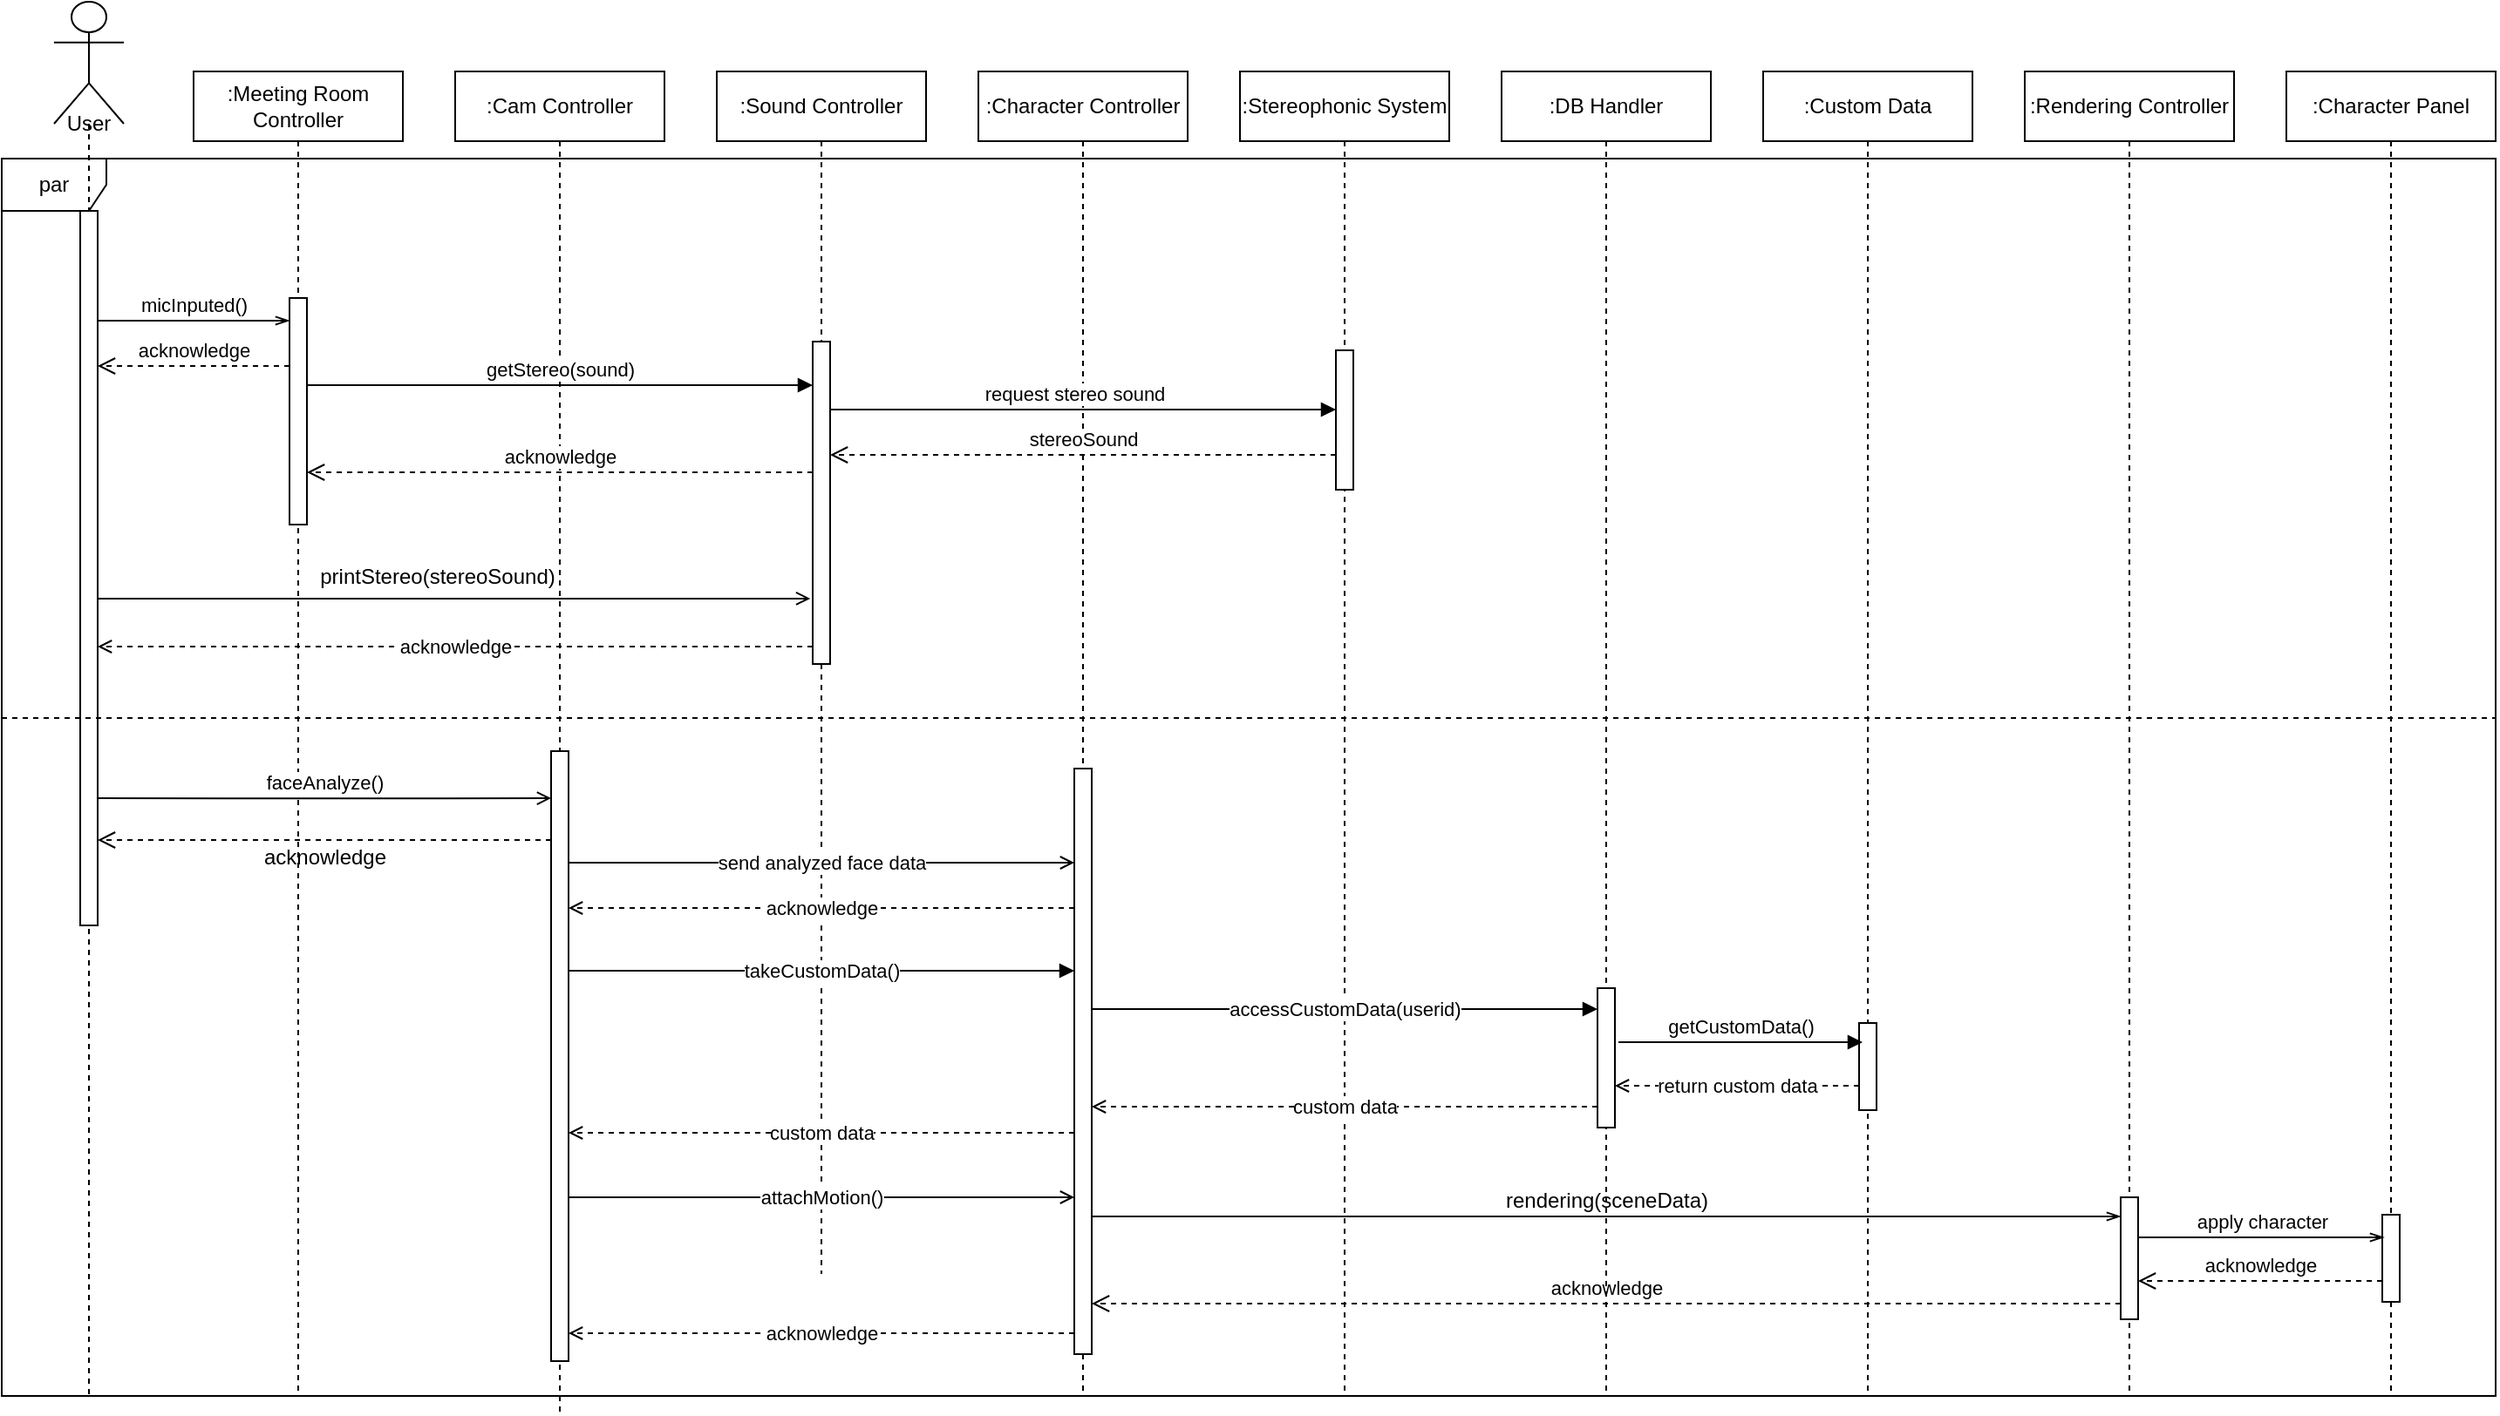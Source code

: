 <mxfile version="14.7.6" type="github">
  <diagram id="Ju46hfrnIvMHlg701ugM" name="Page-1">
    <mxGraphModel dx="1786" dy="794" grid="1" gridSize="10" guides="1" tooltips="1" connect="1" arrows="1" fold="1" page="1" pageScale="1" pageWidth="827" pageHeight="1169" math="0" shadow="0">
      <root>
        <mxCell id="0" />
        <mxCell id="1" parent="0" />
        <mxCell id="a5flfGsr-aM0QTPhlgH4-70" value="par" style="shape=umlFrame;whiteSpace=wrap;html=1;" parent="1" vertex="1">
          <mxGeometry x="50" y="140" width="1430" height="710" as="geometry" />
        </mxCell>
        <mxCell id="a5flfGsr-aM0QTPhlgH4-10" value=":Meeting Room Controller" style="shape=umlLifeline;perimeter=lifelinePerimeter;whiteSpace=wrap;html=1;container=1;collapsible=0;recursiveResize=0;outlineConnect=0;" parent="1" vertex="1">
          <mxGeometry x="160" y="90" width="120" height="760" as="geometry" />
        </mxCell>
        <mxCell id="a5flfGsr-aM0QTPhlgH4-23" value="" style="html=1;points=[];perimeter=orthogonalPerimeter;" parent="a5flfGsr-aM0QTPhlgH4-10" vertex="1">
          <mxGeometry x="55" y="130" width="10" height="130" as="geometry" />
        </mxCell>
        <mxCell id="a5flfGsr-aM0QTPhlgH4-11" value=":Cam Controller" style="shape=umlLifeline;perimeter=lifelinePerimeter;whiteSpace=wrap;html=1;container=1;collapsible=0;recursiveResize=0;outlineConnect=0;" parent="1" vertex="1">
          <mxGeometry x="310" y="90" width="120" height="770" as="geometry" />
        </mxCell>
        <mxCell id="a5flfGsr-aM0QTPhlgH4-27" value="" style="html=1;points=[];perimeter=orthogonalPerimeter;" parent="a5flfGsr-aM0QTPhlgH4-11" vertex="1">
          <mxGeometry x="55" y="390" width="10" height="350" as="geometry" />
        </mxCell>
        <mxCell id="a5flfGsr-aM0QTPhlgH4-12" value=":Sound Controller" style="shape=umlLifeline;perimeter=lifelinePerimeter;whiteSpace=wrap;html=1;container=1;collapsible=0;recursiveResize=0;outlineConnect=0;" parent="1" vertex="1">
          <mxGeometry x="460" y="90" width="120" height="690" as="geometry" />
        </mxCell>
        <mxCell id="a5flfGsr-aM0QTPhlgH4-28" value="" style="html=1;points=[];perimeter=orthogonalPerimeter;" parent="a5flfGsr-aM0QTPhlgH4-12" vertex="1">
          <mxGeometry x="55" y="155" width="10" height="185" as="geometry" />
        </mxCell>
        <mxCell id="a5flfGsr-aM0QTPhlgH4-14" value=":Stereophonic System" style="shape=umlLifeline;perimeter=lifelinePerimeter;whiteSpace=wrap;html=1;container=1;collapsible=0;recursiveResize=0;outlineConnect=0;" parent="1" vertex="1">
          <mxGeometry x="760" y="90" width="120" height="760" as="geometry" />
        </mxCell>
        <mxCell id="a5flfGsr-aM0QTPhlgH4-30" value="" style="html=1;points=[];perimeter=orthogonalPerimeter;" parent="a5flfGsr-aM0QTPhlgH4-14" vertex="1">
          <mxGeometry x="55" y="160" width="10" height="80" as="geometry" />
        </mxCell>
        <mxCell id="a5flfGsr-aM0QTPhlgH4-15" value=":Character Controller" style="shape=umlLifeline;perimeter=lifelinePerimeter;whiteSpace=wrap;html=1;container=1;collapsible=0;recursiveResize=0;outlineConnect=0;" parent="1" vertex="1">
          <mxGeometry x="610" y="90" width="120" height="760" as="geometry" />
        </mxCell>
        <mxCell id="a5flfGsr-aM0QTPhlgH4-31" value="" style="html=1;points=[];perimeter=orthogonalPerimeter;" parent="a5flfGsr-aM0QTPhlgH4-15" vertex="1">
          <mxGeometry x="55" y="400" width="10" height="336" as="geometry" />
        </mxCell>
        <mxCell id="a5flfGsr-aM0QTPhlgH4-17" value="" style="shape=umlLifeline;participant=umlActor;perimeter=lifelinePerimeter;whiteSpace=wrap;html=1;container=1;collapsible=0;recursiveResize=0;verticalAlign=top;spacingTop=36;outlineConnect=0;size=70;" parent="1" vertex="1">
          <mxGeometry x="80" y="50" width="40" height="800" as="geometry" />
        </mxCell>
        <mxCell id="a5flfGsr-aM0QTPhlgH4-18" value="" style="html=1;points=[];perimeter=orthogonalPerimeter;" parent="a5flfGsr-aM0QTPhlgH4-17" vertex="1">
          <mxGeometry x="15" y="120" width="10" height="410" as="geometry" />
        </mxCell>
        <mxCell id="a5flfGsr-aM0QTPhlgH4-97" value="User" style="text;html=1;strokeColor=none;fillColor=none;align=center;verticalAlign=middle;whiteSpace=wrap;rounded=0;" parent="a5flfGsr-aM0QTPhlgH4-17" vertex="1">
          <mxGeometry y="60" width="40" height="20" as="geometry" />
        </mxCell>
        <mxCell id="a5flfGsr-aM0QTPhlgH4-38" value="micInputed()" style="html=1;verticalAlign=bottom;endArrow=openThin;rounded=0;edgeStyle=orthogonalEdgeStyle;endFill=0;" parent="1" edge="1">
          <mxGeometry width="80" relative="1" as="geometry">
            <mxPoint x="105.0" y="233.0" as="sourcePoint" />
            <mxPoint x="215.0" y="233.0" as="targetPoint" />
            <Array as="points">
              <mxPoint x="180" y="233" />
              <mxPoint x="180" y="233" />
            </Array>
          </mxGeometry>
        </mxCell>
        <mxCell id="a5flfGsr-aM0QTPhlgH4-39" value="getStereo(sound)" style="html=1;verticalAlign=bottom;endArrow=block;rounded=0;edgeStyle=orthogonalEdgeStyle;endFill=1;" parent="1" source="a5flfGsr-aM0QTPhlgH4-23" target="a5flfGsr-aM0QTPhlgH4-28" edge="1">
          <mxGeometry width="80" relative="1" as="geometry">
            <mxPoint x="360" y="270" as="sourcePoint" />
            <mxPoint x="510" y="270" as="targetPoint" />
            <Array as="points">
              <mxPoint x="440" y="270" />
              <mxPoint x="440" y="270" />
            </Array>
          </mxGeometry>
        </mxCell>
        <mxCell id="a5flfGsr-aM0QTPhlgH4-41" value="acknowledge" style="html=1;verticalAlign=bottom;endArrow=open;dashed=1;endSize=8;rounded=0;edgeStyle=orthogonalEdgeStyle;" parent="1" edge="1">
          <mxGeometry relative="1" as="geometry">
            <mxPoint x="215.0" y="259.0" as="sourcePoint" />
            <mxPoint x="105.0" y="259.0" as="targetPoint" />
            <Array as="points">
              <mxPoint x="200" y="259" />
              <mxPoint x="200" y="259" />
            </Array>
          </mxGeometry>
        </mxCell>
        <mxCell id="a5flfGsr-aM0QTPhlgH4-43" value="acknowledge" style="html=1;verticalAlign=bottom;endArrow=open;dashed=1;endSize=8;rounded=0;edgeStyle=orthogonalEdgeStyle;" parent="1" source="a5flfGsr-aM0QTPhlgH4-28" edge="1">
          <mxGeometry relative="1" as="geometry">
            <mxPoint x="480" y="330" as="sourcePoint" />
            <mxPoint x="225" y="320" as="targetPoint" />
            <Array as="points">
              <mxPoint x="225" y="320" />
            </Array>
          </mxGeometry>
        </mxCell>
        <mxCell id="a5flfGsr-aM0QTPhlgH4-44" value="stereoSound" style="html=1;verticalAlign=bottom;endArrow=open;dashed=1;endSize=8;rounded=0;edgeStyle=orthogonalEdgeStyle;" parent="1" source="a5flfGsr-aM0QTPhlgH4-30" target="a5flfGsr-aM0QTPhlgH4-28" edge="1">
          <mxGeometry relative="1" as="geometry">
            <mxPoint x="940" y="420" as="sourcePoint" />
            <mxPoint x="790" y="420" as="targetPoint" />
            <Array as="points">
              <mxPoint x="600" y="310" />
              <mxPoint x="600" y="310" />
            </Array>
          </mxGeometry>
        </mxCell>
        <mxCell id="a5flfGsr-aM0QTPhlgH4-47" value="faceAnalyze()" style="html=1;verticalAlign=bottom;endArrow=open;rounded=0;edgeStyle=orthogonalEdgeStyle;endFill=0;" parent="1" edge="1">
          <mxGeometry width="80" relative="1" as="geometry">
            <mxPoint x="105" y="507.059" as="sourcePoint" />
            <mxPoint x="365" y="507.059" as="targetPoint" />
            <Array as="points">
              <mxPoint x="290" y="507" />
              <mxPoint x="290" y="507" />
            </Array>
          </mxGeometry>
        </mxCell>
        <mxCell id="a5flfGsr-aM0QTPhlgH4-54" value="" style="html=1;verticalAlign=bottom;endArrow=open;dashed=1;endSize=8;rounded=0;edgeStyle=orthogonalEdgeStyle;" parent="1" edge="1">
          <mxGeometry relative="1" as="geometry">
            <mxPoint x="365" y="531" as="sourcePoint" />
            <mxPoint x="105.0" y="531" as="targetPoint" />
            <Array as="points">
              <mxPoint x="310" y="531" />
              <mxPoint x="310" y="531" />
            </Array>
          </mxGeometry>
        </mxCell>
        <mxCell id="a5flfGsr-aM0QTPhlgH4-59" value="acknowledge" style="text;html=1;align=center;verticalAlign=middle;resizable=0;points=[];autosize=1;strokeColor=none;" parent="1" vertex="1">
          <mxGeometry x="190" y="531" width="90" height="20" as="geometry" />
        </mxCell>
        <mxCell id="a5flfGsr-aM0QTPhlgH4-78" value=":Rendering Controller" style="shape=umlLifeline;perimeter=lifelinePerimeter;whiteSpace=wrap;html=1;container=1;collapsible=0;recursiveResize=0;outlineConnect=0;" parent="1" vertex="1">
          <mxGeometry x="1210" y="90" width="120" height="760" as="geometry" />
        </mxCell>
        <mxCell id="a5flfGsr-aM0QTPhlgH4-79" value="" style="html=1;points=[];perimeter=orthogonalPerimeter;" parent="a5flfGsr-aM0QTPhlgH4-78" vertex="1">
          <mxGeometry x="55" y="646" width="10" height="70" as="geometry" />
        </mxCell>
        <mxCell id="a5flfGsr-aM0QTPhlgH4-84" value=":Character Panel" style="shape=umlLifeline;perimeter=lifelinePerimeter;whiteSpace=wrap;html=1;container=1;collapsible=0;recursiveResize=0;outlineConnect=0;" parent="1" vertex="1">
          <mxGeometry x="1360" y="90" width="120" height="760" as="geometry" />
        </mxCell>
        <mxCell id="a5flfGsr-aM0QTPhlgH4-85" value="" style="html=1;points=[];perimeter=orthogonalPerimeter;" parent="a5flfGsr-aM0QTPhlgH4-84" vertex="1">
          <mxGeometry x="55" y="656" width="10" height="50" as="geometry" />
        </mxCell>
        <mxCell id="a5flfGsr-aM0QTPhlgH4-86" value="" style="edgeStyle=none;rounded=0;orthogonalLoop=1;jettySize=auto;html=1;dashed=1;endArrow=none;endFill=0;entryX=1;entryY=0.503;entryDx=0;entryDy=0;entryPerimeter=0;" parent="1" edge="1">
          <mxGeometry relative="1" as="geometry">
            <mxPoint x="50" y="461" as="sourcePoint" />
            <mxPoint x="1480" y="460.95" as="targetPoint" />
          </mxGeometry>
        </mxCell>
        <mxCell id="a5flfGsr-aM0QTPhlgH4-89" value="apply character" style="html=1;verticalAlign=bottom;endArrow=openThin;rounded=0;edgeStyle=orthogonalEdgeStyle;endFill=0;" parent="1" edge="1">
          <mxGeometry width="80" relative="1" as="geometry">
            <mxPoint x="1275" y="759" as="sourcePoint" />
            <mxPoint x="1416" y="759" as="targetPoint" />
            <Array as="points">
              <mxPoint x="1275" y="759" />
            </Array>
          </mxGeometry>
        </mxCell>
        <mxCell id="a5flfGsr-aM0QTPhlgH4-90" value="acknowledge" style="html=1;verticalAlign=bottom;endArrow=open;dashed=1;endSize=8;rounded=0;edgeStyle=orthogonalEdgeStyle;" parent="1" edge="1">
          <mxGeometry relative="1" as="geometry">
            <mxPoint x="1265" y="797.0" as="sourcePoint" />
            <mxPoint x="675" y="797.0" as="targetPoint" />
            <Array as="points">
              <mxPoint x="970" y="797" />
              <mxPoint x="970" y="797" />
            </Array>
          </mxGeometry>
        </mxCell>
        <mxCell id="a5flfGsr-aM0QTPhlgH4-91" value="acknowledge" style="html=1;verticalAlign=bottom;endArrow=open;dashed=1;endSize=8;rounded=0;edgeStyle=orthogonalEdgeStyle;" parent="1" edge="1">
          <mxGeometry relative="1" as="geometry">
            <mxPoint x="1415" y="784" as="sourcePoint" />
            <mxPoint x="1275" y="784" as="targetPoint" />
            <Array as="points">
              <mxPoint x="1350" y="784" />
              <mxPoint x="1350" y="784" />
            </Array>
          </mxGeometry>
        </mxCell>
        <mxCell id="spiW3PUHQfcDU3wXGuiz-15" value="request stereo sound" style="html=1;verticalAlign=bottom;endArrow=block;rounded=0;edgeStyle=orthogonalEdgeStyle;endFill=1;" parent="1" edge="1">
          <mxGeometry width="80" relative="1" as="geometry">
            <mxPoint x="525" y="293.999" as="sourcePoint" />
            <mxPoint x="815" y="284.0" as="targetPoint" />
            <Array as="points">
              <mxPoint x="525" y="284" />
            </Array>
          </mxGeometry>
        </mxCell>
        <mxCell id="LFFDFLmRJ5X7tg_cdlID-1" value="&lt;span style=&quot;font-size: 12px&quot;&gt;rendering(sceneData)&lt;/span&gt;" style="html=1;verticalAlign=bottom;endArrow=openThin;rounded=0;edgeStyle=orthogonalEdgeStyle;endFill=0;" parent="1" edge="1">
          <mxGeometry width="80" relative="1" as="geometry">
            <mxPoint x="675" y="747" as="sourcePoint" />
            <mxPoint x="1265" y="747" as="targetPoint" />
            <Array as="points">
              <mxPoint x="970" y="747" />
              <mxPoint x="970" y="747" />
            </Array>
          </mxGeometry>
        </mxCell>
        <mxCell id="LFFDFLmRJ5X7tg_cdlID-4" value="acknowledge" style="edgeStyle=orthogonalEdgeStyle;rounded=0;orthogonalLoop=1;jettySize=auto;html=1;dashed=1;endArrow=open;endFill=0;" parent="1" source="a5flfGsr-aM0QTPhlgH4-28" target="a5flfGsr-aM0QTPhlgH4-18" edge="1">
          <mxGeometry relative="1" as="geometry">
            <Array as="points">
              <mxPoint x="270" y="420" />
              <mxPoint x="270" y="420" />
            </Array>
            <mxPoint x="310" y="420" as="sourcePoint" />
          </mxGeometry>
        </mxCell>
        <mxCell id="18Tmr5IAKHOOGQrfiWc0-1" value=":Custom Data" style="shape=umlLifeline;perimeter=lifelinePerimeter;whiteSpace=wrap;html=1;container=1;collapsible=0;recursiveResize=0;outlineConnect=0;" parent="1" vertex="1">
          <mxGeometry x="1060" y="90" width="120" height="760" as="geometry" />
        </mxCell>
        <mxCell id="18Tmr5IAKHOOGQrfiWc0-2" value="" style="html=1;points=[];perimeter=orthogonalPerimeter;" parent="18Tmr5IAKHOOGQrfiWc0-1" vertex="1">
          <mxGeometry x="55" y="546" width="10" height="50" as="geometry" />
        </mxCell>
        <mxCell id="18Tmr5IAKHOOGQrfiWc0-5" value="getCustomData()" style="html=1;verticalAlign=bottom;endArrow=block;rounded=0;edgeStyle=orthogonalEdgeStyle;endFill=1;" parent="1" edge="1">
          <mxGeometry width="80" relative="1" as="geometry">
            <mxPoint x="977" y="646.999" as="sourcePoint" />
            <mxPoint x="1117" y="646.999" as="targetPoint" />
            <Array as="points">
              <mxPoint x="1052" y="646.94" />
              <mxPoint x="1052" y="646.94" />
            </Array>
          </mxGeometry>
        </mxCell>
        <mxCell id="uzL7TjQgBqbvjByIxEiH-1" value="" style="endArrow=open;html=1;entryX=-0.141;entryY=0.797;entryDx=0;entryDy=0;entryPerimeter=0;endFill=0;" parent="1" source="a5flfGsr-aM0QTPhlgH4-18" target="a5flfGsr-aM0QTPhlgH4-28" edge="1">
          <mxGeometry width="50" height="50" relative="1" as="geometry">
            <mxPoint x="620" y="450" as="sourcePoint" />
            <mxPoint x="670" y="400" as="targetPoint" />
          </mxGeometry>
        </mxCell>
        <mxCell id="uzL7TjQgBqbvjByIxEiH-2" value="printStereo(stereoSound)" style="text;html=1;strokeColor=none;fillColor=none;align=center;verticalAlign=middle;whiteSpace=wrap;rounded=0;" parent="1" vertex="1">
          <mxGeometry x="280" y="370" width="40" height="20" as="geometry" />
        </mxCell>
        <mxCell id="iFLgrFY2ytOot4fMERaz-3" value="return custom data" style="edgeStyle=orthogonalEdgeStyle;rounded=0;orthogonalLoop=1;jettySize=auto;html=1;dashed=1;endArrow=open;endFill=0;" parent="1" edge="1">
          <mxGeometry relative="1" as="geometry">
            <Array as="points">
              <mxPoint x="1040" y="672" />
              <mxPoint x="1040" y="672" />
            </Array>
            <mxPoint x="1115" y="672.0" as="sourcePoint" />
            <mxPoint x="975" y="672.0" as="targetPoint" />
          </mxGeometry>
        </mxCell>
        <mxCell id="QDivWDTuQglgUn6lfkg_-1" value=":DB Handler" style="shape=umlLifeline;perimeter=lifelinePerimeter;whiteSpace=wrap;html=1;container=1;collapsible=0;recursiveResize=0;outlineConnect=0;" vertex="1" parent="1">
          <mxGeometry x="910" y="90" width="120" height="760" as="geometry" />
        </mxCell>
        <mxCell id="QDivWDTuQglgUn6lfkg_-2" value="" style="html=1;points=[];perimeter=orthogonalPerimeter;" vertex="1" parent="QDivWDTuQglgUn6lfkg_-1">
          <mxGeometry x="55" y="526" width="10" height="80" as="geometry" />
        </mxCell>
        <mxCell id="QDivWDTuQglgUn6lfkg_-3" value="takeCustomData()" style="edgeStyle=orthogonalEdgeStyle;rounded=0;orthogonalLoop=1;jettySize=auto;html=1;endArrow=block;endFill=1;" edge="1" parent="1" target="a5flfGsr-aM0QTPhlgH4-31">
          <mxGeometry relative="1" as="geometry">
            <mxPoint x="375" y="606" as="sourcePoint" />
            <Array as="points">
              <mxPoint x="520" y="606" />
              <mxPoint x="520" y="606" />
            </Array>
          </mxGeometry>
        </mxCell>
        <mxCell id="QDivWDTuQglgUn6lfkg_-4" value="accessCustomData(userid)" style="edgeStyle=orthogonalEdgeStyle;rounded=0;orthogonalLoop=1;jettySize=auto;html=1;endArrow=block;endFill=1;" edge="1" parent="1">
          <mxGeometry relative="1" as="geometry">
            <mxPoint x="675" y="628" as="sourcePoint" />
            <mxPoint x="965" y="628" as="targetPoint" />
            <Array as="points">
              <mxPoint x="810" y="628" />
              <mxPoint x="810" y="628" />
            </Array>
          </mxGeometry>
        </mxCell>
        <mxCell id="QDivWDTuQglgUn6lfkg_-5" value="custom data" style="edgeStyle=orthogonalEdgeStyle;rounded=0;orthogonalLoop=1;jettySize=auto;html=1;dashed=1;endArrow=open;endFill=0;" edge="1" parent="1">
          <mxGeometry relative="1" as="geometry">
            <mxPoint x="965.0" y="684.0" as="sourcePoint" />
            <mxPoint x="675" y="684.0" as="targetPoint" />
            <Array as="points">
              <mxPoint x="750" y="684" />
              <mxPoint x="750" y="684" />
            </Array>
          </mxGeometry>
        </mxCell>
        <mxCell id="QDivWDTuQglgUn6lfkg_-6" value="custom data" style="edgeStyle=orthogonalEdgeStyle;rounded=0;orthogonalLoop=1;jettySize=auto;html=1;dashed=1;endArrow=open;endFill=0;" edge="1" parent="1">
          <mxGeometry relative="1" as="geometry">
            <mxPoint x="665" y="699.0" as="sourcePoint" />
            <mxPoint x="375" y="699.0" as="targetPoint" />
            <Array as="points">
              <mxPoint x="520" y="699" />
              <mxPoint x="520" y="699" />
            </Array>
          </mxGeometry>
        </mxCell>
        <mxCell id="QDivWDTuQglgUn6lfkg_-7" value="attachMotion()" style="edgeStyle=orthogonalEdgeStyle;rounded=0;orthogonalLoop=1;jettySize=auto;html=1;endArrow=open;endFill=0;" edge="1" parent="1" target="a5flfGsr-aM0QTPhlgH4-31">
          <mxGeometry relative="1" as="geometry">
            <mxPoint x="375" y="736" as="sourcePoint" />
            <Array as="points">
              <mxPoint x="530" y="736" />
              <mxPoint x="530" y="736" />
            </Array>
          </mxGeometry>
        </mxCell>
        <mxCell id="QDivWDTuQglgUn6lfkg_-9" value="acknowledge" style="edgeStyle=orthogonalEdgeStyle;rounded=0;orthogonalLoop=1;jettySize=auto;html=1;dashed=1;endArrow=open;endFill=0;" edge="1" parent="1">
          <mxGeometry relative="1" as="geometry">
            <mxPoint x="665" y="814.0" as="sourcePoint" />
            <mxPoint x="375" y="814.0" as="targetPoint" />
            <Array as="points">
              <mxPoint x="570" y="814" />
              <mxPoint x="570" y="814" />
            </Array>
          </mxGeometry>
        </mxCell>
        <mxCell id="QDivWDTuQglgUn6lfkg_-10" value="send analyzed face data" style="edgeStyle=orthogonalEdgeStyle;rounded=0;orthogonalLoop=1;jettySize=auto;html=1;endArrow=open;endFill=0;" edge="1" parent="1">
          <mxGeometry relative="1" as="geometry">
            <mxPoint x="375" y="544" as="sourcePoint" />
            <mxPoint x="665" y="544" as="targetPoint" />
            <Array as="points">
              <mxPoint x="520" y="544" />
              <mxPoint x="520" y="544" />
            </Array>
          </mxGeometry>
        </mxCell>
        <mxCell id="QDivWDTuQglgUn6lfkg_-11" value="acknowledge" style="edgeStyle=orthogonalEdgeStyle;rounded=0;orthogonalLoop=1;jettySize=auto;html=1;endArrow=open;endFill=0;dashed=1;" edge="1" parent="1" source="a5flfGsr-aM0QTPhlgH4-31" target="a5flfGsr-aM0QTPhlgH4-27">
          <mxGeometry relative="1" as="geometry">
            <Array as="points">
              <mxPoint x="520" y="570" />
              <mxPoint x="520" y="570" />
            </Array>
          </mxGeometry>
        </mxCell>
      </root>
    </mxGraphModel>
  </diagram>
</mxfile>

